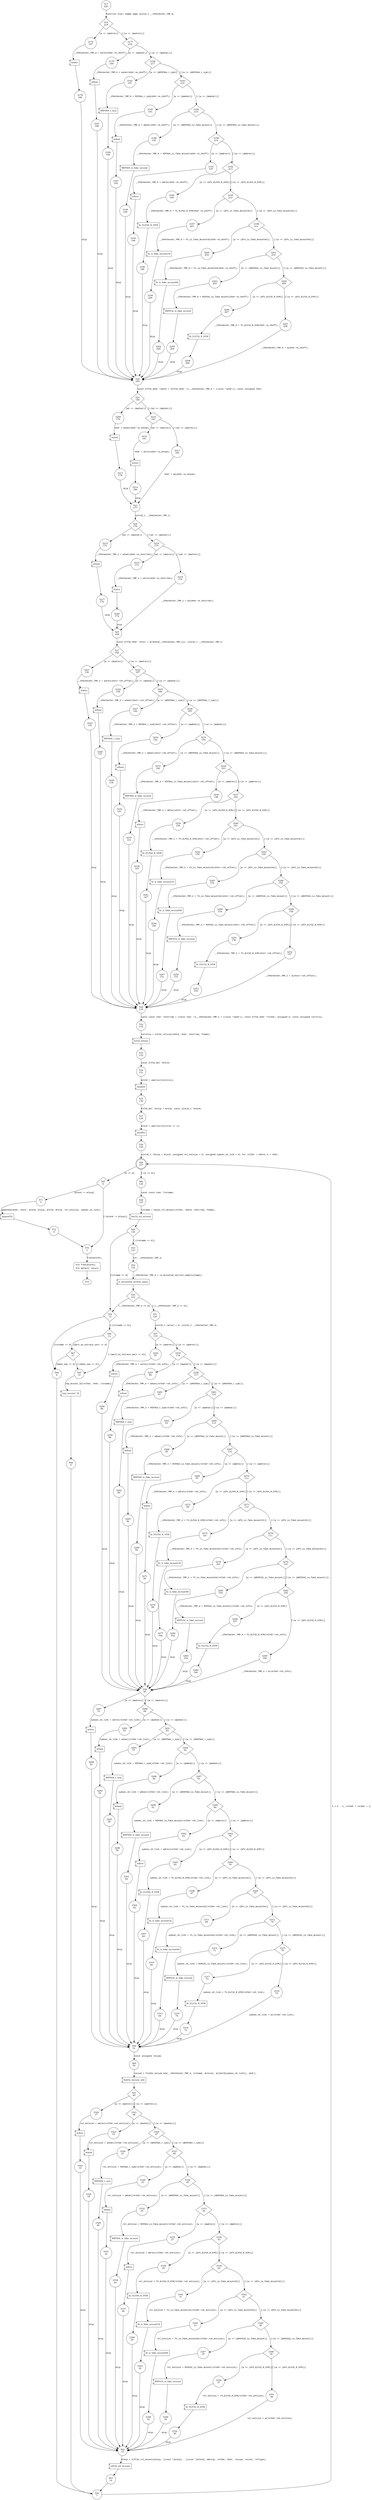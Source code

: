 digraph do32 {
517 [shape="circle" label="517\n220"]
519 [shape="diamond" label="519\n219"]
3176 [shape="circle" label="3176\n187"]
3177 [shape="diamond" label="3177\n218"]
3179 [shape="circle" label="3179\n189"]
3180 [shape="diamond" label="3180\n217"]
3182 [shape="circle" label="3182\n191"]
3183 [shape="diamond" label="3183\n216"]
3185 [shape="circle" label="3185\n193"]
3186 [shape="diamond" label="3186\n215"]
3188 [shape="circle" label="3188\n195"]
3189 [shape="diamond" label="3189\n214"]
3191 [shape="circle" label="3191\n197"]
3192 [shape="diamond" label="3192\n213"]
3194 [shape="circle" label="3194\n199"]
3195 [shape="diamond" label="3195\n212"]
3197 [shape="circle" label="3197\n201"]
3198 [shape="diamond" label="3198\n211"]
3200 [shape="circle" label="3200\n203"]
3201 [shape="diamond" label="3201\n210"]
3203 [shape="circle" label="3203\n205"]
3204 [shape="diamond" label="3204\n209"]
3206 [shape="circle" label="3206\n207"]
3207 [shape="circle" label="3207\n208"]
520 [shape="circle" label="520\n185"]
522 [shape="diamond" label="522\n184"]
3209 [shape="circle" label="3209\n179"]
3210 [shape="diamond" label="3210\n183"]
3212 [shape="circle" label="3212\n181"]
3213 [shape="circle" label="3213\n182"]
523 [shape="circle" label="523\n177"]
524 [shape="diamond" label="524\n176"]
3215 [shape="circle" label="3215\n171"]
3216 [shape="diamond" label="3216\n175"]
3218 [shape="circle" label="3218\n173"]
3219 [shape="circle" label="3219\n174"]
525 [shape="circle" label="525\n169"]
527 [shape="diamond" label="527\n168"]
3221 [shape="circle" label="3221\n136"]
3222 [shape="diamond" label="3222\n167"]
3224 [shape="circle" label="3224\n138"]
3225 [shape="diamond" label="3225\n166"]
3227 [shape="circle" label="3227\n140"]
3228 [shape="diamond" label="3228\n165"]
3230 [shape="circle" label="3230\n142"]
3231 [shape="diamond" label="3231\n164"]
3233 [shape="circle" label="3233\n144"]
3234 [shape="diamond" label="3234\n163"]
3236 [shape="circle" label="3236\n146"]
3237 [shape="diamond" label="3237\n162"]
3239 [shape="circle" label="3239\n148"]
3240 [shape="diamond" label="3240\n161"]
3242 [shape="circle" label="3242\n150"]
3243 [shape="diamond" label="3243\n160"]
3245 [shape="circle" label="3245\n152"]
3246 [shape="diamond" label="3246\n159"]
3248 [shape="circle" label="3248\n154"]
3249 [shape="diamond" label="3249\n158"]
3251 [shape="circle" label="3251\n156"]
3252 [shape="circle" label="3252\n157"]
528 [shape="circle" label="528\n134"]
532 [shape="circle" label="532\n133"]
533 [shape="circle" label="533\n132"]
534 [shape="circle" label="534\n131"]
535 [shape="circle" label="535\n130"]
537 [shape="circle" label="537\n129"]
538 [shape="circle" label="538\n128"]
544 [shape="doublecircle" label="544\n127"]
547 [shape="diamond" label="547\n6"]
546 [shape="circle" label="546\n126"]
548 [shape="circle" label="548\n125"]
549 [shape="diamond" label="549\n124"]
552 [shape="diamond" label="552\n13"]
553 [shape="circle" label="553\n123"]
554 [shape="circle" label="554\n122"]
555 [shape="diamond" label="555\n121"]
551 [shape="circle" label="551\n120"]
557 [shape="diamond" label="557\n119"]
3254 [shape="circle" label="3254\n87"]
3255 [shape="diamond" label="3255\n118"]
3257 [shape="circle" label="3257\n89"]
3258 [shape="diamond" label="3258\n117"]
3260 [shape="circle" label="3260\n91"]
3261 [shape="diamond" label="3261\n116"]
3263 [shape="circle" label="3263\n93"]
3264 [shape="diamond" label="3264\n115"]
3266 [shape="circle" label="3266\n95"]
3267 [shape="diamond" label="3267\n114"]
3269 [shape="circle" label="3269\n97"]
3270 [shape="diamond" label="3270\n113"]
3272 [shape="circle" label="3272\n99"]
3273 [shape="diamond" label="3273\n112"]
3275 [shape="circle" label="3275\n101"]
3276 [shape="diamond" label="3276\n111"]
3278 [shape="circle" label="3278\n103"]
3279 [shape="diamond" label="3279\n110"]
3281 [shape="circle" label="3281\n105"]
3282 [shape="diamond" label="3282\n109"]
3284 [shape="circle" label="3284\n107"]
3285 [shape="circle" label="3285\n108"]
558 [shape="diamond" label="558\n85"]
3287 [shape="circle" label="3287\n53"]
3288 [shape="diamond" label="3288\n84"]
3290 [shape="circle" label="3290\n55"]
3291 [shape="diamond" label="3291\n83"]
3293 [shape="circle" label="3293\n57"]
3294 [shape="diamond" label="3294\n82"]
3296 [shape="circle" label="3296\n59"]
3297 [shape="diamond" label="3297\n81"]
3299 [shape="circle" label="3299\n61"]
3300 [shape="diamond" label="3300\n80"]
3302 [shape="circle" label="3302\n63"]
3303 [shape="diamond" label="3303\n79"]
3305 [shape="circle" label="3305\n65"]
3306 [shape="diamond" label="3306\n78"]
3308 [shape="circle" label="3308\n67"]
3309 [shape="diamond" label="3309\n77"]
3311 [shape="circle" label="3311\n69"]
3312 [shape="diamond" label="3312\n76"]
3314 [shape="circle" label="3314\n71"]
3315 [shape="diamond" label="3315\n75"]
3317 [shape="circle" label="3317\n73"]
3318 [shape="circle" label="3318\n74"]
559 [shape="circle" label="559\n51"]
560 [shape="circle" label="560\n50"]
561 [shape="diamond" label="561\n49"]
3320 [shape="circle" label="3320\n17"]
3321 [shape="diamond" label="3321\n48"]
3323 [shape="circle" label="3323\n19"]
3324 [shape="diamond" label="3324\n47"]
3326 [shape="circle" label="3326\n21"]
3327 [shape="diamond" label="3327\n46"]
3329 [shape="circle" label="3329\n23"]
3330 [shape="diamond" label="3330\n45"]
3332 [shape="circle" label="3332\n25"]
3333 [shape="diamond" label="3333\n44"]
3335 [shape="circle" label="3335\n27"]
3336 [shape="diamond" label="3336\n43"]
3338 [shape="circle" label="3338\n29"]
3339 [shape="diamond" label="3339\n42"]
3341 [shape="circle" label="3341\n31"]
3342 [shape="diamond" label="3342\n41"]
3344 [shape="circle" label="3344\n33"]
3345 [shape="diamond" label="3345\n40"]
3347 [shape="circle" label="3347\n35"]
3348 [shape="diamond" label="3348\n39"]
3350 [shape="circle" label="3350\n37"]
3351 [shape="circle" label="3351\n38"]
562 [shape="circle" label="562\n15"]
563 [shape="circle" label="563\n14"]
550 [shape="circle" label="550\n7"]
3352 [shape="circle" label="3352\n36"]
3349 [shape="circle" label="3349\n34"]
3346 [shape="circle" label="3346\n32"]
3343 [shape="circle" label="3343\n30"]
3340 [shape="circle" label="3340\n28"]
3337 [shape="circle" label="3337\n26"]
3334 [shape="circle" label="3334\n24"]
3331 [shape="circle" label="3331\n22"]
3328 [shape="circle" label="3328\n20"]
3325 [shape="circle" label="3325\n18"]
3322 [shape="circle" label="3322\n16"]
3319 [shape="circle" label="3319\n72"]
3316 [shape="circle" label="3316\n70"]
3313 [shape="circle" label="3313\n68"]
3310 [shape="circle" label="3310\n66"]
3307 [shape="circle" label="3307\n64"]
3304 [shape="circle" label="3304\n62"]
3301 [shape="circle" label="3301\n60"]
3298 [shape="circle" label="3298\n58"]
3295 [shape="circle" label="3295\n56"]
3292 [shape="circle" label="3292\n54"]
3289 [shape="circle" label="3289\n52"]
3286 [shape="circle" label="3286\n106"]
3283 [shape="circle" label="3283\n104"]
3280 [shape="circle" label="3280\n102"]
3277 [shape="circle" label="3277\n100"]
3274 [shape="circle" label="3274\n98"]
3271 [shape="circle" label="3271\n96"]
3268 [shape="circle" label="3268\n94"]
3265 [shape="circle" label="3265\n92"]
3262 [shape="circle" label="3262\n90"]
3259 [shape="circle" label="3259\n88"]
3256 [shape="circle" label="3256\n86"]
564 [shape="circle" label="564\n8"]
566 [shape="diamond" label="566\n12"]
567 [shape="diamond" label="567\n11"]
565 [shape="circle" label="565\n10"]
568 [shape="circle" label="568\n9"]
571 [shape="circle" label="571\n5"]
570 [shape="circle" label="570\n3"]
573 [shape="circle" label="573\n2"]
572 [shape="circle" label="572\n4"]
3253 [shape="circle" label="3253\n155"]
3250 [shape="circle" label="3250\n153"]
3247 [shape="circle" label="3247\n151"]
3244 [shape="circle" label="3244\n149"]
3241 [shape="circle" label="3241\n147"]
3238 [shape="circle" label="3238\n145"]
3235 [shape="circle" label="3235\n143"]
3232 [shape="circle" label="3232\n141"]
3229 [shape="circle" label="3229\n139"]
3226 [shape="circle" label="3226\n137"]
3223 [shape="circle" label="3223\n135"]
3220 [shape="circle" label="3220\n172"]
3217 [shape="circle" label="3217\n170"]
3214 [shape="circle" label="3214\n180"]
3211 [shape="circle" label="3211\n178"]
3208 [shape="circle" label="3208\n206"]
3205 [shape="circle" label="3205\n204"]
3202 [shape="circle" label="3202\n202"]
3199 [shape="circle" label="3199\n200"]
3196 [shape="circle" label="3196\n198"]
3193 [shape="circle" label="3193\n196"]
3190 [shape="circle" label="3190\n194"]
3187 [shape="circle" label="3187\n192"]
3184 [shape="circle" label="3184\n190"]
3181 [shape="circle" label="3181\n188"]
3178 [shape="circle" label="3178\n186"]
573 [style="filled,bold" penwidth="1" fillcolor="white" fontname="Courier New" shape="Mrecord" label=<<table border="0" cellborder="0" cellpadding="3" bgcolor="white"><tr><td align="right">573</td><td align="left">free(mloc0);</td></tr><tr><td align="right">574</td><td align="left">default return</td></tr></table>>]
573 -> 516[label=""]
517 -> 519 [label="Function start dummy edge uint32_t __CPAchecker_TMP_0;" fontname="Courier New"]
519 -> 3176 [label="[w == (&w4rev)]" fontname="Courier New"]
519 -> 3177 [label="[!(w == (&w4rev))]" fontname="Courier New"]
3177 -> 3179 [label="[w == (&w4nat)]" fontname="Courier New"]
3177 -> 3180 [label="[!(w == (&w4nat))]" fontname="Courier New"]
3180 -> 3182 [label="[w == (&MIPS64_r_sym)]" fontname="Courier New"]
3180 -> 3183 [label="[!(w == (&MIPS64_r_sym))]" fontname="Courier New"]
3183 -> 3185 [label="[w == (&w8nat)]" fontname="Courier New"]
3183 -> 3186 [label="[!(w == (&w8nat))]" fontname="Courier New"]
3186 -> 3188 [label="[w == (&MIPS64_is_fake_mcount)]" fontname="Courier New"]
3186 -> 3189 [label="[!(w == (&MIPS64_is_fake_mcount))]" fontname="Courier New"]
3189 -> 3191 [label="[w == (&w8rev)]" fontname="Courier New"]
3189 -> 3192 [label="[!(w == (&w8rev))]" fontname="Courier New"]
3192 -> 3194 [label="[w == (&fn_ELF64_R_SYM)]" fontname="Courier New"]
3192 -> 3195 [label="[!(w == (&fn_ELF64_R_SYM))]" fontname="Courier New"]
3195 -> 3197 [label="[w == (&fn_is_fake_mcount32)]" fontname="Courier New"]
3195 -> 3198 [label="[!(w == (&fn_is_fake_mcount32))]" fontname="Courier New"]
3198 -> 3200 [label="[w == (&fn_is_fake_mcount64)]" fontname="Courier New"]
3198 -> 3201 [label="[!(w == (&fn_is_fake_mcount64))]" fontname="Courier New"]
3201 -> 3203 [label="[w == (&MIPS32_is_fake_mcount)]" fontname="Courier New"]
3201 -> 3204 [label="[!(w == (&MIPS32_is_fake_mcount))]" fontname="Courier New"]
3204 -> 3206 [label="[w == (&fn_ELF32_R_SYM)]" fontname="Courier New"]
3204 -> 3207 [label="[!(w == (&fn_ELF32_R_SYM))]" fontname="Courier New"]
520 -> 522 [label="const Elf32_Shdr *shdr0 = (Elf32_Shdr *)(__CPAchecker_TMP_0 + ((void *)ehdr)); const unsigned nhdr;" fontname="Courier New"]
522 -> 3209 [label="[w2 == (&w2nat)]" fontname="Courier New"]
522 -> 3210 [label="[!(w2 == (&w2nat))]" fontname="Courier New"]
3210 -> 3212 [label="[w2 == (&w2rev)]" fontname="Courier New"]
3210 -> 3213 [label="[!(w2 == (&w2rev))]" fontname="Courier New"]
523 -> 524 [label="uint32_t __CPAchecker_TMP_1;" fontname="Courier New"]
524 -> 3215 [label="[w2 == (&w2nat)]" fontname="Courier New"]
524 -> 3216 [label="[!(w2 == (&w2nat))]" fontname="Courier New"]
3216 -> 3218 [label="[w2 == (&w2rev)]" fontname="Courier New"]
3216 -> 3219 [label="[!(w2 == (&w2rev))]" fontname="Courier New"]
525 -> 527 [label="const Elf32_Shdr *shstr = &(shdr0[__CPAchecker_TMP_1]); uint32_t __CPAchecker_TMP_2;" fontname="Courier New"]
527 -> 3221 [label="[w == (&w4rev)]" fontname="Courier New"]
527 -> 3222 [label="[!(w == (&w4rev))]" fontname="Courier New"]
3222 -> 3224 [label="[w == (&w4nat)]" fontname="Courier New"]
3222 -> 3225 [label="[!(w == (&w4nat))]" fontname="Courier New"]
3225 -> 3227 [label="[w == (&MIPS64_r_sym)]" fontname="Courier New"]
3225 -> 3228 [label="[!(w == (&MIPS64_r_sym))]" fontname="Courier New"]
3228 -> 3230 [label="[w == (&w8nat)]" fontname="Courier New"]
3228 -> 3231 [label="[!(w == (&w8nat))]" fontname="Courier New"]
3231 -> 3233 [label="[w == (&MIPS64_is_fake_mcount)]" fontname="Courier New"]
3231 -> 3234 [label="[!(w == (&MIPS64_is_fake_mcount))]" fontname="Courier New"]
3234 -> 3236 [label="[w == (&w8rev)]" fontname="Courier New"]
3234 -> 3237 [label="[!(w == (&w8rev))]" fontname="Courier New"]
3237 -> 3239 [label="[w == (&fn_ELF64_R_SYM)]" fontname="Courier New"]
3237 -> 3240 [label="[!(w == (&fn_ELF64_R_SYM))]" fontname="Courier New"]
3240 -> 3242 [label="[w == (&fn_is_fake_mcount32)]" fontname="Courier New"]
3240 -> 3243 [label="[!(w == (&fn_is_fake_mcount32))]" fontname="Courier New"]
3243 -> 3245 [label="[w == (&fn_is_fake_mcount64)]" fontname="Courier New"]
3243 -> 3246 [label="[!(w == (&fn_is_fake_mcount64))]" fontname="Courier New"]
3246 -> 3248 [label="[w == (&MIPS32_is_fake_mcount)]" fontname="Courier New"]
3246 -> 3249 [label="[!(w == (&MIPS32_is_fake_mcount))]" fontname="Courier New"]
3249 -> 3251 [label="[w == (&fn_ELF32_R_SYM)]" fontname="Courier New"]
3249 -> 3252 [label="[!(w == (&fn_ELF32_R_SYM))]" fontname="Courier New"]
528 -> 532 [label="const const char *shstrtab = (const char *)(__CPAchecker_TMP_2 + ((void *)ehdr)); const Elf32_Shdr *relhdr; unsigned k; const unsigned totrelsz;" fontname="Courier New"]
100671 [shape="component" label="tot32_relsize"]
532 -> 100671 [label="totrelsz = tot32_relsize(shdr0, nhdr, shstrtab, fname);" fontname="Courier New"]
100671 -> 533 [label="" fontname="Courier New"]
100672 [shape="component" label="umalloc"]
534 -> 100672 [label="mrel0 = umalloc(totrelsz);" fontname="Courier New"]
100672 -> 535 [label="" fontname="Courier New"]
100673 [shape="component" label="umalloc"]
537 -> 100673 [label="mloc0 = umalloc(totrelsz >> 1);" fontname="Courier New"]
100673 -> 538 [label="" fontname="Courier New"]
544 -> 547 [label="[k == 0]" fontname="Courier New"]
544 -> 546 [label="[!(k == 0)]" fontname="Courier New"]
100674 [shape="component" label="has32_rel_mcount"]
548 -> 100674 [label="txtname = has32_rel_mcount(relhdr, shdr0, shstrtab, fname);" fontname="Courier New"]
100674 -> 549 [label="" fontname="Courier New"]
549 -> 552 [label="[txtname == 0]" fontname="Courier New"]
549 -> 553 [label="[!(txtname == 0)]" fontname="Courier New"]
100675 [shape="component" label="is_mcounted_section_name"]
554 -> 100675 [label="__CPAchecker_TMP_3 = is_mcounted_section_name(txtname);" fontname="Courier New"]
100675 -> 555 [label="" fontname="Courier New"]
555 -> 552 [label="[__CPAchecker_TMP_3 == 0]" fontname="Courier New"]
555 -> 551 [label="[!(__CPAchecker_TMP_3 == 0)]" fontname="Courier New"]
557 -> 3254 [label="[w == (&w4rev)]" fontname="Courier New"]
557 -> 3255 [label="[!(w == (&w4rev))]" fontname="Courier New"]
3255 -> 3257 [label="[w == (&w4nat)]" fontname="Courier New"]
3255 -> 3258 [label="[!(w == (&w4nat))]" fontname="Courier New"]
3258 -> 3260 [label="[w == (&MIPS64_r_sym)]" fontname="Courier New"]
3258 -> 3261 [label="[!(w == (&MIPS64_r_sym))]" fontname="Courier New"]
3261 -> 3263 [label="[w == (&w8nat)]" fontname="Courier New"]
3261 -> 3264 [label="[!(w == (&w8nat))]" fontname="Courier New"]
3264 -> 3266 [label="[w == (&MIPS64_is_fake_mcount)]" fontname="Courier New"]
3264 -> 3267 [label="[!(w == (&MIPS64_is_fake_mcount))]" fontname="Courier New"]
3267 -> 3269 [label="[w == (&w8rev)]" fontname="Courier New"]
3267 -> 3270 [label="[!(w == (&w8rev))]" fontname="Courier New"]
3270 -> 3272 [label="[w == (&fn_ELF64_R_SYM)]" fontname="Courier New"]
3270 -> 3273 [label="[!(w == (&fn_ELF64_R_SYM))]" fontname="Courier New"]
3273 -> 3275 [label="[w == (&fn_is_fake_mcount32)]" fontname="Courier New"]
3273 -> 3276 [label="[!(w == (&fn_is_fake_mcount32))]" fontname="Courier New"]
3276 -> 3278 [label="[w == (&fn_is_fake_mcount64)]" fontname="Courier New"]
3276 -> 3279 [label="[!(w == (&fn_is_fake_mcount64))]" fontname="Courier New"]
3279 -> 3281 [label="[w == (&MIPS32_is_fake_mcount)]" fontname="Courier New"]
3279 -> 3282 [label="[!(w == (&MIPS32_is_fake_mcount))]" fontname="Courier New"]
3282 -> 3284 [label="[w == (&fn_ELF32_R_SYM)]" fontname="Courier New"]
3282 -> 3285 [label="[!(w == (&fn_ELF32_R_SYM))]" fontname="Courier New"]
558 -> 3287 [label="[w == (&w4rev)]" fontname="Courier New"]
558 -> 3288 [label="[!(w == (&w4rev))]" fontname="Courier New"]
3288 -> 3290 [label="[w == (&w4nat)]" fontname="Courier New"]
3288 -> 3291 [label="[!(w == (&w4nat))]" fontname="Courier New"]
3291 -> 3293 [label="[w == (&MIPS64_r_sym)]" fontname="Courier New"]
3291 -> 3294 [label="[!(w == (&MIPS64_r_sym))]" fontname="Courier New"]
3294 -> 3296 [label="[w == (&w8nat)]" fontname="Courier New"]
3294 -> 3297 [label="[!(w == (&w8nat))]" fontname="Courier New"]
3297 -> 3299 [label="[w == (&MIPS64_is_fake_mcount)]" fontname="Courier New"]
3297 -> 3300 [label="[!(w == (&MIPS64_is_fake_mcount))]" fontname="Courier New"]
3300 -> 3302 [label="[w == (&w8rev)]" fontname="Courier New"]
3300 -> 3303 [label="[!(w == (&w8rev))]" fontname="Courier New"]
3303 -> 3305 [label="[w == (&fn_ELF64_R_SYM)]" fontname="Courier New"]
3303 -> 3306 [label="[!(w == (&fn_ELF64_R_SYM))]" fontname="Courier New"]
3306 -> 3308 [label="[w == (&fn_is_fake_mcount32)]" fontname="Courier New"]
3306 -> 3309 [label="[!(w == (&fn_is_fake_mcount32))]" fontname="Courier New"]
3309 -> 3311 [label="[w == (&fn_is_fake_mcount64)]" fontname="Courier New"]
3309 -> 3312 [label="[!(w == (&fn_is_fake_mcount64))]" fontname="Courier New"]
3312 -> 3314 [label="[w == (&MIPS32_is_fake_mcount)]" fontname="Courier New"]
3312 -> 3315 [label="[!(w == (&MIPS32_is_fake_mcount))]" fontname="Courier New"]
3315 -> 3317 [label="[w == (&fn_ELF32_R_SYM)]" fontname="Courier New"]
3315 -> 3318 [label="[!(w == (&fn_ELF32_R_SYM))]" fontname="Courier New"]
559 -> 560 [label="const unsigned recsym;" fontname="Courier New"]
100676 [shape="component" label="find32_secsym_ndx"]
560 -> 100676 [label="recsym = find32_secsym_ndx(__CPAchecker_TMP_4, txtname, &recval, &(shdr0[symsec_sh_link]), ehdr);" fontname="Courier New"]
100676 -> 561 [label="" fontname="Courier New"]
561 -> 3320 [label="[w == (&w4rev)]" fontname="Courier New"]
561 -> 3321 [label="[!(w == (&w4rev))]" fontname="Courier New"]
3321 -> 3323 [label="[w == (&w4nat)]" fontname="Courier New"]
3321 -> 3324 [label="[!(w == (&w4nat))]" fontname="Courier New"]
3324 -> 3326 [label="[w == (&MIPS64_r_sym)]" fontname="Courier New"]
3324 -> 3327 [label="[!(w == (&MIPS64_r_sym))]" fontname="Courier New"]
3327 -> 3329 [label="[w == (&w8nat)]" fontname="Courier New"]
3327 -> 3330 [label="[!(w == (&w8nat))]" fontname="Courier New"]
3330 -> 3332 [label="[w == (&MIPS64_is_fake_mcount)]" fontname="Courier New"]
3330 -> 3333 [label="[!(w == (&MIPS64_is_fake_mcount))]" fontname="Courier New"]
3333 -> 3335 [label="[w == (&w8rev)]" fontname="Courier New"]
3333 -> 3336 [label="[!(w == (&w8rev))]" fontname="Courier New"]
3336 -> 3338 [label="[w == (&fn_ELF64_R_SYM)]" fontname="Courier New"]
3336 -> 3339 [label="[!(w == (&fn_ELF64_R_SYM))]" fontname="Courier New"]
3339 -> 3341 [label="[w == (&fn_is_fake_mcount32)]" fontname="Courier New"]
3339 -> 3342 [label="[!(w == (&fn_is_fake_mcount32))]" fontname="Courier New"]
3342 -> 3344 [label="[w == (&fn_is_fake_mcount64)]" fontname="Courier New"]
3342 -> 3345 [label="[!(w == (&fn_is_fake_mcount64))]" fontname="Courier New"]
3345 -> 3347 [label="[w == (&MIPS32_is_fake_mcount)]" fontname="Courier New"]
3345 -> 3348 [label="[!(w == (&MIPS32_is_fake_mcount))]" fontname="Courier New"]
3348 -> 3350 [label="[w == (&fn_ELF32_R_SYM)]" fontname="Courier New"]
3348 -> 3351 [label="[!(w == (&fn_ELF32_R_SYM))]" fontname="Courier New"]
100677 [shape="component" label="sift32_rel_mcount"]
562 -> 100677 [label="mlocp = sift32_rel_mcount(mlocp, ((void *)mlocp) - ((void *)mloc0), &mrelp, relhdr, ehdr, recsym, recval, reltype);" fontname="Courier New"]
100677 -> 563 [label="" fontname="Courier New"]
550 -> 544 [label=" k = k - 1; relhdr = relhdr + 1;" fontname="Courier New"]
100678 [shape="component" label="fn_ELF32_R_SYM"]
3350 -> 100678 [label="rel_entsize = fn_ELF32_R_SYM(relhdr->sh_entsize);" fontname="Courier New"]
100678 -> 3352 [label="" fontname="Courier New"]
100679 [shape="component" label="MIPS32_is_fake_mcount"]
3347 -> 100679 [label="rel_entsize = MIPS32_is_fake_mcount(relhdr->sh_entsize);" fontname="Courier New"]
100679 -> 3349 [label="" fontname="Courier New"]
100680 [shape="component" label="fn_is_fake_mcount64"]
3344 -> 100680 [label="rel_entsize = fn_is_fake_mcount64(relhdr->sh_entsize);" fontname="Courier New"]
100680 -> 3346 [label="" fontname="Courier New"]
100681 [shape="component" label="fn_is_fake_mcount32"]
3341 -> 100681 [label="rel_entsize = fn_is_fake_mcount32(relhdr->sh_entsize);" fontname="Courier New"]
100681 -> 3343 [label="" fontname="Courier New"]
100682 [shape="component" label="fn_ELF64_R_SYM"]
3338 -> 100682 [label="rel_entsize = fn_ELF64_R_SYM(relhdr->sh_entsize);" fontname="Courier New"]
100682 -> 3340 [label="" fontname="Courier New"]
100683 [shape="component" label="w8rev"]
3335 -> 100683 [label="rel_entsize = w8rev(relhdr->sh_entsize);" fontname="Courier New"]
100683 -> 3337 [label="" fontname="Courier New"]
100684 [shape="component" label="MIPS64_is_fake_mcount"]
3332 -> 100684 [label="rel_entsize = MIPS64_is_fake_mcount(relhdr->sh_entsize);" fontname="Courier New"]
100684 -> 3334 [label="" fontname="Courier New"]
100685 [shape="component" label="w8nat"]
3329 -> 100685 [label="rel_entsize = w8nat(relhdr->sh_entsize);" fontname="Courier New"]
100685 -> 3331 [label="" fontname="Courier New"]
100686 [shape="component" label="MIPS64_r_sym"]
3326 -> 100686 [label="rel_entsize = MIPS64_r_sym(relhdr->sh_entsize);" fontname="Courier New"]
100686 -> 3328 [label="" fontname="Courier New"]
100687 [shape="component" label="w4nat"]
3323 -> 100687 [label="rel_entsize = w4nat(relhdr->sh_entsize);" fontname="Courier New"]
100687 -> 3325 [label="" fontname="Courier New"]
100688 [shape="component" label="w4rev"]
3320 -> 100688 [label="rel_entsize = w4rev(relhdr->sh_entsize);" fontname="Courier New"]
100688 -> 3322 [label="" fontname="Courier New"]
100689 [shape="component" label="fn_ELF32_R_SYM"]
3317 -> 100689 [label="symsec_sh_link = fn_ELF32_R_SYM(relhdr->sh_link);" fontname="Courier New"]
100689 -> 3319 [label="" fontname="Courier New"]
100690 [shape="component" label="MIPS32_is_fake_mcount"]
3314 -> 100690 [label="symsec_sh_link = MIPS32_is_fake_mcount(relhdr->sh_link);" fontname="Courier New"]
100690 -> 3316 [label="" fontname="Courier New"]
100691 [shape="component" label="fn_is_fake_mcount64"]
3311 -> 100691 [label="symsec_sh_link = fn_is_fake_mcount64(relhdr->sh_link);" fontname="Courier New"]
100691 -> 3313 [label="" fontname="Courier New"]
100692 [shape="component" label="fn_is_fake_mcount32"]
3308 -> 100692 [label="symsec_sh_link = fn_is_fake_mcount32(relhdr->sh_link);" fontname="Courier New"]
100692 -> 3310 [label="" fontname="Courier New"]
100693 [shape="component" label="fn_ELF64_R_SYM"]
3305 -> 100693 [label="symsec_sh_link = fn_ELF64_R_SYM(relhdr->sh_link);" fontname="Courier New"]
100693 -> 3307 [label="" fontname="Courier New"]
100694 [shape="component" label="w8rev"]
3302 -> 100694 [label="symsec_sh_link = w8rev(relhdr->sh_link);" fontname="Courier New"]
100694 -> 3304 [label="" fontname="Courier New"]
100695 [shape="component" label="MIPS64_is_fake_mcount"]
3299 -> 100695 [label="symsec_sh_link = MIPS64_is_fake_mcount(relhdr->sh_link);" fontname="Courier New"]
100695 -> 3301 [label="" fontname="Courier New"]
100696 [shape="component" label="w8nat"]
3296 -> 100696 [label="symsec_sh_link = w8nat(relhdr->sh_link);" fontname="Courier New"]
100696 -> 3298 [label="" fontname="Courier New"]
100697 [shape="component" label="MIPS64_r_sym"]
3293 -> 100697 [label="symsec_sh_link = MIPS64_r_sym(relhdr->sh_link);" fontname="Courier New"]
100697 -> 3295 [label="" fontname="Courier New"]
100698 [shape="component" label="w4nat"]
3290 -> 100698 [label="symsec_sh_link = w4nat(relhdr->sh_link);" fontname="Courier New"]
100698 -> 3292 [label="" fontname="Courier New"]
100699 [shape="component" label="w4rev"]
3287 -> 100699 [label="symsec_sh_link = w4rev(relhdr->sh_link);" fontname="Courier New"]
100699 -> 3289 [label="" fontname="Courier New"]
100700 [shape="component" label="fn_ELF32_R_SYM"]
3284 -> 100700 [label="__CPAchecker_TMP_4 = fn_ELF32_R_SYM(relhdr->sh_info);" fontname="Courier New"]
100700 -> 3286 [label="" fontname="Courier New"]
100701 [shape="component" label="MIPS32_is_fake_mcount"]
3281 -> 100701 [label="__CPAchecker_TMP_4 = MIPS32_is_fake_mcount(relhdr->sh_info);" fontname="Courier New"]
100701 -> 3283 [label="" fontname="Courier New"]
100702 [shape="component" label="fn_is_fake_mcount64"]
3278 -> 100702 [label="__CPAchecker_TMP_4 = fn_is_fake_mcount64(relhdr->sh_info);" fontname="Courier New"]
100702 -> 3280 [label="" fontname="Courier New"]
100703 [shape="component" label="fn_is_fake_mcount32"]
3275 -> 100703 [label="__CPAchecker_TMP_4 = fn_is_fake_mcount32(relhdr->sh_info);" fontname="Courier New"]
100703 -> 3277 [label="" fontname="Courier New"]
100704 [shape="component" label="fn_ELF64_R_SYM"]
3272 -> 100704 [label="__CPAchecker_TMP_4 = fn_ELF64_R_SYM(relhdr->sh_info);" fontname="Courier New"]
100704 -> 3274 [label="" fontname="Courier New"]
100705 [shape="component" label="w8rev"]
3269 -> 100705 [label="__CPAchecker_TMP_4 = w8rev(relhdr->sh_info);" fontname="Courier New"]
100705 -> 3271 [label="" fontname="Courier New"]
100706 [shape="component" label="MIPS64_is_fake_mcount"]
3266 -> 100706 [label="__CPAchecker_TMP_4 = MIPS64_is_fake_mcount(relhdr->sh_info);" fontname="Courier New"]
100706 -> 3268 [label="" fontname="Courier New"]
100707 [shape="component" label="w8nat"]
3263 -> 100707 [label="__CPAchecker_TMP_4 = w8nat(relhdr->sh_info);" fontname="Courier New"]
100707 -> 3265 [label="" fontname="Courier New"]
100708 [shape="component" label="MIPS64_r_sym"]
3260 -> 100708 [label="__CPAchecker_TMP_4 = MIPS64_r_sym(relhdr->sh_info);" fontname="Courier New"]
100708 -> 3262 [label="" fontname="Courier New"]
100709 [shape="component" label="w4nat"]
3257 -> 100709 [label="__CPAchecker_TMP_4 = w4nat(relhdr->sh_info);" fontname="Courier New"]
100709 -> 3259 [label="" fontname="Courier New"]
100710 [shape="component" label="w4rev"]
3254 -> 100710 [label="__CPAchecker_TMP_4 = w4rev(relhdr->sh_info);" fontname="Courier New"]
100710 -> 3256 [label="" fontname="Courier New"]
552 -> 564 [label="[txtname == 0]" fontname="Courier New"]
552 -> 566 [label="[!(txtname == 0)]" fontname="Courier New"]
566 -> 567 [label="[warn_on_notrace_sect == 0]" fontname="Courier New"]
566 -> 565 [label="[!(warn_on_notrace_sect == 0)]" fontname="Courier New"]
100711 [shape="component" label="nop_mcount_32"]
565 -> 100711 [label="nop_mcount_32(relhdr, ehdr, txtname);" fontname="Courier New"]
100711 -> 568 [label="" fontname="Courier New"]
567 -> 564 [label="[make_nop == 0]" fontname="Courier New"]
567 -> 565 [label="[!(make_nop == 0)]" fontname="Courier New"]
564 -> 550 [label="" fontname="Courier New"]
547 -> 571 [label="[mloc0 != mlocp]" fontname="Courier New"]
547 -> 570 [label="[!(mloc0 != mlocp)]" fontname="Courier New"]
570 -> 573 [label="free(mrel0);" fontname="Courier New"]
100712 [shape="component" label="append32"]
571 -> 100712 [label="append32(ehdr, shstr, mloc0, mlocp, mrel0, mrelp, rel_entsize, symsec_sh_link);" fontname="Courier New"]
100712 -> 572 [label="" fontname="Courier New"]
100713 [shape="component" label="fn_ELF32_R_SYM"]
3251 -> 100713 [label="__CPAchecker_TMP_2 = fn_ELF32_R_SYM(shstr->sh_offset);" fontname="Courier New"]
100713 -> 3253 [label="" fontname="Courier New"]
100714 [shape="component" label="MIPS32_is_fake_mcount"]
3248 -> 100714 [label="__CPAchecker_TMP_2 = MIPS32_is_fake_mcount(shstr->sh_offset);" fontname="Courier New"]
100714 -> 3250 [label="" fontname="Courier New"]
100715 [shape="component" label="fn_is_fake_mcount64"]
3245 -> 100715 [label="__CPAchecker_TMP_2 = fn_is_fake_mcount64(shstr->sh_offset);" fontname="Courier New"]
100715 -> 3247 [label="" fontname="Courier New"]
100716 [shape="component" label="fn_is_fake_mcount32"]
3242 -> 100716 [label="__CPAchecker_TMP_2 = fn_is_fake_mcount32(shstr->sh_offset);" fontname="Courier New"]
100716 -> 3244 [label="" fontname="Courier New"]
100717 [shape="component" label="fn_ELF64_R_SYM"]
3239 -> 100717 [label="__CPAchecker_TMP_2 = fn_ELF64_R_SYM(shstr->sh_offset);" fontname="Courier New"]
100717 -> 3241 [label="" fontname="Courier New"]
100718 [shape="component" label="w8rev"]
3236 -> 100718 [label="__CPAchecker_TMP_2 = w8rev(shstr->sh_offset);" fontname="Courier New"]
100718 -> 3238 [label="" fontname="Courier New"]
100719 [shape="component" label="MIPS64_is_fake_mcount"]
3233 -> 100719 [label="__CPAchecker_TMP_2 = MIPS64_is_fake_mcount(shstr->sh_offset);" fontname="Courier New"]
100719 -> 3235 [label="" fontname="Courier New"]
100720 [shape="component" label="w8nat"]
3230 -> 100720 [label="__CPAchecker_TMP_2 = w8nat(shstr->sh_offset);" fontname="Courier New"]
100720 -> 3232 [label="" fontname="Courier New"]
100721 [shape="component" label="MIPS64_r_sym"]
3227 -> 100721 [label="__CPAchecker_TMP_2 = MIPS64_r_sym(shstr->sh_offset);" fontname="Courier New"]
100721 -> 3229 [label="" fontname="Courier New"]
100722 [shape="component" label="w4nat"]
3224 -> 100722 [label="__CPAchecker_TMP_2 = w4nat(shstr->sh_offset);" fontname="Courier New"]
100722 -> 3226 [label="" fontname="Courier New"]
100723 [shape="component" label="w4rev"]
3221 -> 100723 [label="__CPAchecker_TMP_2 = w4rev(shstr->sh_offset);" fontname="Courier New"]
100723 -> 3223 [label="" fontname="Courier New"]
100724 [shape="component" label="w2rev"]
3218 -> 100724 [label="__CPAchecker_TMP_1 = w2rev(ehdr->e_shstrndx);" fontname="Courier New"]
100724 -> 3220 [label="" fontname="Courier New"]
100725 [shape="component" label="w2nat"]
3215 -> 100725 [label="__CPAchecker_TMP_1 = w2nat(ehdr->e_shstrndx);" fontname="Courier New"]
100725 -> 3217 [label="" fontname="Courier New"]
100726 [shape="component" label="w2rev"]
3212 -> 100726 [label="nhdr = w2rev(ehdr->e_shnum);" fontname="Courier New"]
100726 -> 3214 [label="" fontname="Courier New"]
100727 [shape="component" label="w2nat"]
3209 -> 100727 [label="nhdr = w2nat(ehdr->e_shnum);" fontname="Courier New"]
100727 -> 3211 [label="" fontname="Courier New"]
100728 [shape="component" label="fn_ELF32_R_SYM"]
3206 -> 100728 [label="__CPAchecker_TMP_0 = fn_ELF32_R_SYM(ehdr->e_shoff);" fontname="Courier New"]
100728 -> 3208 [label="" fontname="Courier New"]
100729 [shape="component" label="MIPS32_is_fake_mcount"]
3203 -> 100729 [label="__CPAchecker_TMP_0 = MIPS32_is_fake_mcount(ehdr->e_shoff);" fontname="Courier New"]
100729 -> 3205 [label="" fontname="Courier New"]
100730 [shape="component" label="fn_is_fake_mcount64"]
3200 -> 100730 [label="__CPAchecker_TMP_0 = fn_is_fake_mcount64(ehdr->e_shoff);" fontname="Courier New"]
100730 -> 3202 [label="" fontname="Courier New"]
100731 [shape="component" label="fn_is_fake_mcount32"]
3197 -> 100731 [label="__CPAchecker_TMP_0 = fn_is_fake_mcount32(ehdr->e_shoff);" fontname="Courier New"]
100731 -> 3199 [label="" fontname="Courier New"]
100732 [shape="component" label="fn_ELF64_R_SYM"]
3194 -> 100732 [label="__CPAchecker_TMP_0 = fn_ELF64_R_SYM(ehdr->e_shoff);" fontname="Courier New"]
100732 -> 3196 [label="" fontname="Courier New"]
100733 [shape="component" label="w8rev"]
3191 -> 100733 [label="__CPAchecker_TMP_0 = w8rev(ehdr->e_shoff);" fontname="Courier New"]
100733 -> 3193 [label="" fontname="Courier New"]
100734 [shape="component" label="MIPS64_is_fake_mcount"]
3188 -> 100734 [label="__CPAchecker_TMP_0 = MIPS64_is_fake_mcount(ehdr->e_shoff);" fontname="Courier New"]
100734 -> 3190 [label="" fontname="Courier New"]
100735 [shape="component" label="w8nat"]
3185 -> 100735 [label="__CPAchecker_TMP_0 = w8nat(ehdr->e_shoff);" fontname="Courier New"]
100735 -> 3187 [label="" fontname="Courier New"]
100736 [shape="component" label="MIPS64_r_sym"]
3182 -> 100736 [label="__CPAchecker_TMP_0 = MIPS64_r_sym(ehdr->e_shoff);" fontname="Courier New"]
100736 -> 3184 [label="" fontname="Courier New"]
100737 [shape="component" label="w4nat"]
3179 -> 100737 [label="__CPAchecker_TMP_0 = w4nat(ehdr->e_shoff);" fontname="Courier New"]
100737 -> 3181 [label="" fontname="Courier New"]
100738 [shape="component" label="w4rev"]
3176 -> 100738 [label="__CPAchecker_TMP_0 = w4rev(ehdr->e_shoff);" fontname="Courier New"]
100738 -> 3178 [label="" fontname="Courier New"]
3207 -> 520 [label="__CPAchecker_TMP_0 = w(ehdr->e_shoff);" fontname="Courier New"]
3213 -> 523 [label="nhdr = w2(ehdr->e_shnum);" fontname="Courier New"]
3219 -> 525 [label="__CPAchecker_TMP_1 = w2(ehdr->e_shstrndx);" fontname="Courier New"]
3252 -> 528 [label="__CPAchecker_TMP_2 = w(shstr->sh_offset);" fontname="Courier New"]
533 -> 534 [label="const Elf32_Rel *mrel0;" fontname="Courier New"]
535 -> 537 [label="Elf32_Rel *mrelp = mrel0; const uint32_t *mloc0;" fontname="Courier New"]
538 -> 544 [label="uint32_t *mlocp = mloc0; unsigned rel_entsize = 0; unsigned symsec_sh_link = 0; for relhdr = shdr0; k = nhdr;" fontname="Courier New"]
546 -> 548 [label="const const char *txtname;" fontname="Courier New"]
553 -> 554 [label="int __CPAchecker_TMP_3;" fontname="Courier New"]
551 -> 557 [label="uint32_t recval = 0; uint32_t __CPAchecker_TMP_4;" fontname="Courier New"]
3285 -> 558 [label="__CPAchecker_TMP_4 = w(relhdr->sh_info);" fontname="Courier New"]
3318 -> 559 [label="symsec_sh_link = w(relhdr->sh_link);" fontname="Courier New"]
3351 -> 562 [label="rel_entsize = w(relhdr->sh_entsize);" fontname="Courier New"]
563 -> 550 [label="" fontname="Courier New"]
3352 -> 562 [label="skip" fontname="Courier New"]
3349 -> 562 [label="skip" fontname="Courier New"]
3346 -> 562 [label="skip" fontname="Courier New"]
3343 -> 562 [label="skip" fontname="Courier New"]
3340 -> 562 [label="skip" fontname="Courier New"]
3337 -> 562 [label="skip" fontname="Courier New"]
3334 -> 562 [label="skip" fontname="Courier New"]
3331 -> 562 [label="skip" fontname="Courier New"]
3328 -> 562 [label="skip" fontname="Courier New"]
3325 -> 562 [label="skip" fontname="Courier New"]
3322 -> 562 [label="skip" fontname="Courier New"]
3319 -> 559 [label="skip" fontname="Courier New"]
3316 -> 559 [label="skip" fontname="Courier New"]
3313 -> 559 [label="skip" fontname="Courier New"]
3310 -> 559 [label="skip" fontname="Courier New"]
3307 -> 559 [label="skip" fontname="Courier New"]
3304 -> 559 [label="skip" fontname="Courier New"]
3301 -> 559 [label="skip" fontname="Courier New"]
3298 -> 559 [label="skip" fontname="Courier New"]
3295 -> 559 [label="skip" fontname="Courier New"]
3292 -> 559 [label="skip" fontname="Courier New"]
3289 -> 559 [label="skip" fontname="Courier New"]
3286 -> 558 [label="skip" fontname="Courier New"]
3283 -> 558 [label="skip" fontname="Courier New"]
3280 -> 558 [label="skip" fontname="Courier New"]
3277 -> 558 [label="skip" fontname="Courier New"]
3274 -> 558 [label="skip" fontname="Courier New"]
3271 -> 558 [label="skip" fontname="Courier New"]
3268 -> 558 [label="skip" fontname="Courier New"]
3265 -> 558 [label="skip" fontname="Courier New"]
3262 -> 558 [label="skip" fontname="Courier New"]
3259 -> 558 [label="skip" fontname="Courier New"]
3256 -> 558 [label="skip" fontname="Courier New"]
568 -> 550 [label="" fontname="Courier New"]
572 -> 570 [label="" fontname="Courier New"]
3253 -> 528 [label="skip" fontname="Courier New"]
3250 -> 528 [label="skip" fontname="Courier New"]
3247 -> 528 [label="skip" fontname="Courier New"]
3244 -> 528 [label="skip" fontname="Courier New"]
3241 -> 528 [label="skip" fontname="Courier New"]
3238 -> 528 [label="skip" fontname="Courier New"]
3235 -> 528 [label="skip" fontname="Courier New"]
3232 -> 528 [label="skip" fontname="Courier New"]
3229 -> 528 [label="skip" fontname="Courier New"]
3226 -> 528 [label="skip" fontname="Courier New"]
3223 -> 528 [label="skip" fontname="Courier New"]
3220 -> 525 [label="skip" fontname="Courier New"]
3217 -> 525 [label="skip" fontname="Courier New"]
3214 -> 523 [label="skip" fontname="Courier New"]
3211 -> 523 [label="skip" fontname="Courier New"]
3208 -> 520 [label="skip" fontname="Courier New"]
3205 -> 520 [label="skip" fontname="Courier New"]
3202 -> 520 [label="skip" fontname="Courier New"]
3199 -> 520 [label="skip" fontname="Courier New"]
3196 -> 520 [label="skip" fontname="Courier New"]
3193 -> 520 [label="skip" fontname="Courier New"]
3190 -> 520 [label="skip" fontname="Courier New"]
3187 -> 520 [label="skip" fontname="Courier New"]
3184 -> 520 [label="skip" fontname="Courier New"]
3181 -> 520 [label="skip" fontname="Courier New"]
3178 -> 520 [label="skip" fontname="Courier New"]
}